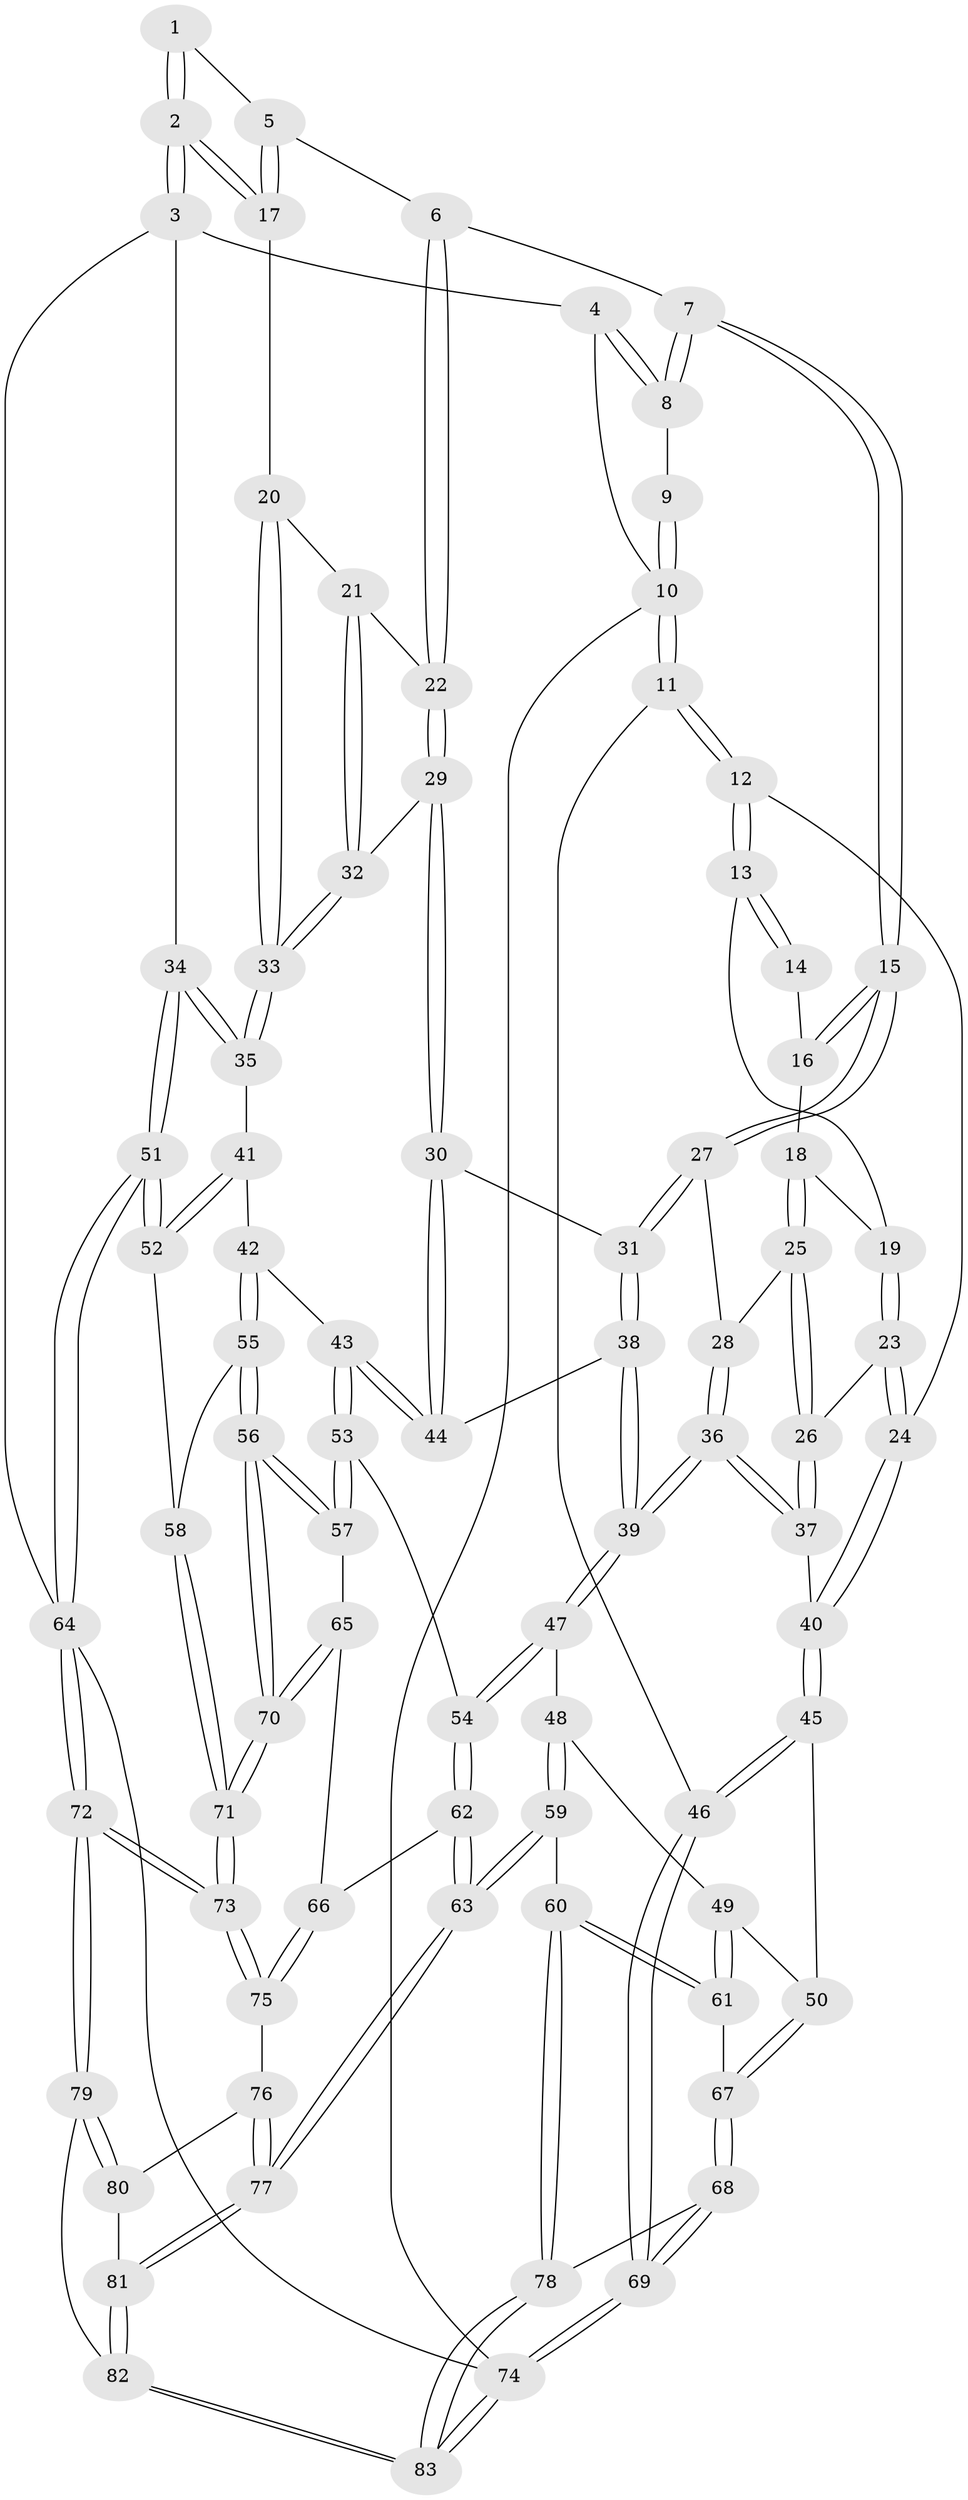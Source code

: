 // coarse degree distribution, {4: 0.3620689655172414, 2: 0.017241379310344827, 5: 0.3620689655172414, 3: 0.08620689655172414, 6: 0.1206896551724138, 8: 0.017241379310344827, 7: 0.034482758620689655}
// Generated by graph-tools (version 1.1) at 2025/04/03/04/25 22:04:35]
// undirected, 83 vertices, 204 edges
graph export_dot {
graph [start="1"]
  node [color=gray90,style=filled];
  1 [pos="+0.8974034360918766+0.01584800298980409"];
  2 [pos="+1+0.233019258875416"];
  3 [pos="+1+0.25988477944703314"];
  4 [pos="+0.8037716834479646+0"];
  5 [pos="+0.832597053144271+0.18005928932033485"];
  6 [pos="+0.7123598489310405+0.14382776792728733"];
  7 [pos="+0.567548839122834+0.05334967769187363"];
  8 [pos="+0.5521749368837212+0"];
  9 [pos="+0.331744921560937+0"];
  10 [pos="+0+0"];
  11 [pos="+0+0.2183042592180594"];
  12 [pos="+0+0.22317685935127599"];
  13 [pos="+0.09470144702361974+0.16413499570720427"];
  14 [pos="+0.25884531714371967+0"];
  15 [pos="+0.5230788575682586+0.1851570694537579"];
  16 [pos="+0.2704548079330736+0.2047078744714612"];
  17 [pos="+0.9434363835170381+0.24979597668252104"];
  18 [pos="+0.24095099453387828+0.22801696135873503"];
  19 [pos="+0.18177166771019307+0.21321015209819136"];
  20 [pos="+0.9192203763638837+0.27503550317186853"];
  21 [pos="+0.8024901165648634+0.3237645081089104"];
  22 [pos="+0.7723310825409718+0.3256351434715712"];
  23 [pos="+0.1701272668905175+0.3074661585253375"];
  24 [pos="+0.0739399895911036+0.34396539152678346"];
  25 [pos="+0.2656850701147843+0.31648017046589266"];
  26 [pos="+0.2469779978569642+0.3487586230262352"];
  27 [pos="+0.5214244608006895+0.2099870359764777"];
  28 [pos="+0.4133088971175771+0.3054331290452179"];
  29 [pos="+0.6809162308045752+0.39573559671468744"];
  30 [pos="+0.6489664708651319+0.41021711162498015"];
  31 [pos="+0.5640543157789026+0.3032388147448964"];
  32 [pos="+0.8280472055785182+0.41849907553060456"];
  33 [pos="+0.8712443840909937+0.451302353581421"];
  34 [pos="+1+0.49181008448411184"];
  35 [pos="+0.8804385376188351+0.488852013369663"];
  36 [pos="+0.3406451431102329+0.5224075717871226"];
  37 [pos="+0.22776128830213774+0.44149445724742514"];
  38 [pos="+0.43966921281763344+0.4896658705467828"];
  39 [pos="+0.3481886948580689+0.5358081538228103"];
  40 [pos="+0.18081313086443845+0.4453256123988496"];
  41 [pos="+0.8403899955310596+0.5319720129348132"];
  42 [pos="+0.7055864478760383+0.5687212201517123"];
  43 [pos="+0.6712496988979185+0.5511700007177248"];
  44 [pos="+0.6522928651198144+0.49286946388043396"];
  45 [pos="+0.014177083667497883+0.6150382151305913"];
  46 [pos="+0+0.5826888149367478"];
  47 [pos="+0.35047303829334425+0.5653037314673769"];
  48 [pos="+0.31445910731832205+0.5973138137788349"];
  49 [pos="+0.2337422038060235+0.6122898725552379"];
  50 [pos="+0.03864536682979809+0.6325119608514415"];
  51 [pos="+1+0.7412509394092347"];
  52 [pos="+0.9688577194860777+0.7243992770290755"];
  53 [pos="+0.5493371417538386+0.6453607077061959"];
  54 [pos="+0.41823733733089924+0.6232297836233341"];
  55 [pos="+0.7180368338055338+0.6006328499542865"];
  56 [pos="+0.697192554794796+0.802795165822413"];
  57 [pos="+0.5558886953483975+0.6866971204798328"];
  58 [pos="+0.8786501452858698+0.7526386662290477"];
  59 [pos="+0.2297410047105484+0.8350131035530163"];
  60 [pos="+0.20329690984314197+0.8372981476247469"];
  61 [pos="+0.15707700060658478+0.7970362574818123"];
  62 [pos="+0.4021352836480504+0.7914357756557036"];
  63 [pos="+0.2826684234408536+0.8559067594903111"];
  64 [pos="+1+1"];
  65 [pos="+0.5378922702159529+0.7539605982419032"];
  66 [pos="+0.4971823750894658+0.8279104664319104"];
  67 [pos="+0.13408163431454248+0.7787883346854412"];
  68 [pos="+0+0.907878772004145"];
  69 [pos="+0+0.9767848709027595"];
  70 [pos="+0.7166516390714313+0.8656991020514095"];
  71 [pos="+0.734732704827863+0.9078513699489988"];
  72 [pos="+0.8067589726205594+1"];
  73 [pos="+0.730131100227396+0.9308196525689401"];
  74 [pos="+0+1"];
  75 [pos="+0.5148754074098614+0.8651649051375686"];
  76 [pos="+0.4840306254765583+0.9093864589236001"];
  77 [pos="+0.3351128196625989+0.9420821951176074"];
  78 [pos="+0.15715660676724524+0.9078501442521715"];
  79 [pos="+0.5778670404642807+1"];
  80 [pos="+0.4902661292427924+0.9857542530744295"];
  81 [pos="+0.33766888455080746+0.9630802634515461"];
  82 [pos="+0.3341308125762303+1"];
  83 [pos="+0.05386002771366255+1"];
  1 -- 2;
  1 -- 2;
  1 -- 5;
  2 -- 3;
  2 -- 3;
  2 -- 17;
  2 -- 17;
  3 -- 4;
  3 -- 34;
  3 -- 64;
  4 -- 8;
  4 -- 8;
  4 -- 10;
  5 -- 6;
  5 -- 17;
  5 -- 17;
  6 -- 7;
  6 -- 22;
  6 -- 22;
  7 -- 8;
  7 -- 8;
  7 -- 15;
  7 -- 15;
  8 -- 9;
  9 -- 10;
  9 -- 10;
  10 -- 11;
  10 -- 11;
  10 -- 74;
  11 -- 12;
  11 -- 12;
  11 -- 46;
  12 -- 13;
  12 -- 13;
  12 -- 24;
  13 -- 14;
  13 -- 14;
  13 -- 19;
  14 -- 16;
  15 -- 16;
  15 -- 16;
  15 -- 27;
  15 -- 27;
  16 -- 18;
  17 -- 20;
  18 -- 19;
  18 -- 25;
  18 -- 25;
  19 -- 23;
  19 -- 23;
  20 -- 21;
  20 -- 33;
  20 -- 33;
  21 -- 22;
  21 -- 32;
  21 -- 32;
  22 -- 29;
  22 -- 29;
  23 -- 24;
  23 -- 24;
  23 -- 26;
  24 -- 40;
  24 -- 40;
  25 -- 26;
  25 -- 26;
  25 -- 28;
  26 -- 37;
  26 -- 37;
  27 -- 28;
  27 -- 31;
  27 -- 31;
  28 -- 36;
  28 -- 36;
  29 -- 30;
  29 -- 30;
  29 -- 32;
  30 -- 31;
  30 -- 44;
  30 -- 44;
  31 -- 38;
  31 -- 38;
  32 -- 33;
  32 -- 33;
  33 -- 35;
  33 -- 35;
  34 -- 35;
  34 -- 35;
  34 -- 51;
  34 -- 51;
  35 -- 41;
  36 -- 37;
  36 -- 37;
  36 -- 39;
  36 -- 39;
  37 -- 40;
  38 -- 39;
  38 -- 39;
  38 -- 44;
  39 -- 47;
  39 -- 47;
  40 -- 45;
  40 -- 45;
  41 -- 42;
  41 -- 52;
  41 -- 52;
  42 -- 43;
  42 -- 55;
  42 -- 55;
  43 -- 44;
  43 -- 44;
  43 -- 53;
  43 -- 53;
  45 -- 46;
  45 -- 46;
  45 -- 50;
  46 -- 69;
  46 -- 69;
  47 -- 48;
  47 -- 54;
  47 -- 54;
  48 -- 49;
  48 -- 59;
  48 -- 59;
  49 -- 50;
  49 -- 61;
  49 -- 61;
  50 -- 67;
  50 -- 67;
  51 -- 52;
  51 -- 52;
  51 -- 64;
  51 -- 64;
  52 -- 58;
  53 -- 54;
  53 -- 57;
  53 -- 57;
  54 -- 62;
  54 -- 62;
  55 -- 56;
  55 -- 56;
  55 -- 58;
  56 -- 57;
  56 -- 57;
  56 -- 70;
  56 -- 70;
  57 -- 65;
  58 -- 71;
  58 -- 71;
  59 -- 60;
  59 -- 63;
  59 -- 63;
  60 -- 61;
  60 -- 61;
  60 -- 78;
  60 -- 78;
  61 -- 67;
  62 -- 63;
  62 -- 63;
  62 -- 66;
  63 -- 77;
  63 -- 77;
  64 -- 72;
  64 -- 72;
  64 -- 74;
  65 -- 66;
  65 -- 70;
  65 -- 70;
  66 -- 75;
  66 -- 75;
  67 -- 68;
  67 -- 68;
  68 -- 69;
  68 -- 69;
  68 -- 78;
  69 -- 74;
  69 -- 74;
  70 -- 71;
  70 -- 71;
  71 -- 73;
  71 -- 73;
  72 -- 73;
  72 -- 73;
  72 -- 79;
  72 -- 79;
  73 -- 75;
  73 -- 75;
  74 -- 83;
  74 -- 83;
  75 -- 76;
  76 -- 77;
  76 -- 77;
  76 -- 80;
  77 -- 81;
  77 -- 81;
  78 -- 83;
  78 -- 83;
  79 -- 80;
  79 -- 80;
  79 -- 82;
  80 -- 81;
  81 -- 82;
  81 -- 82;
  82 -- 83;
  82 -- 83;
}
